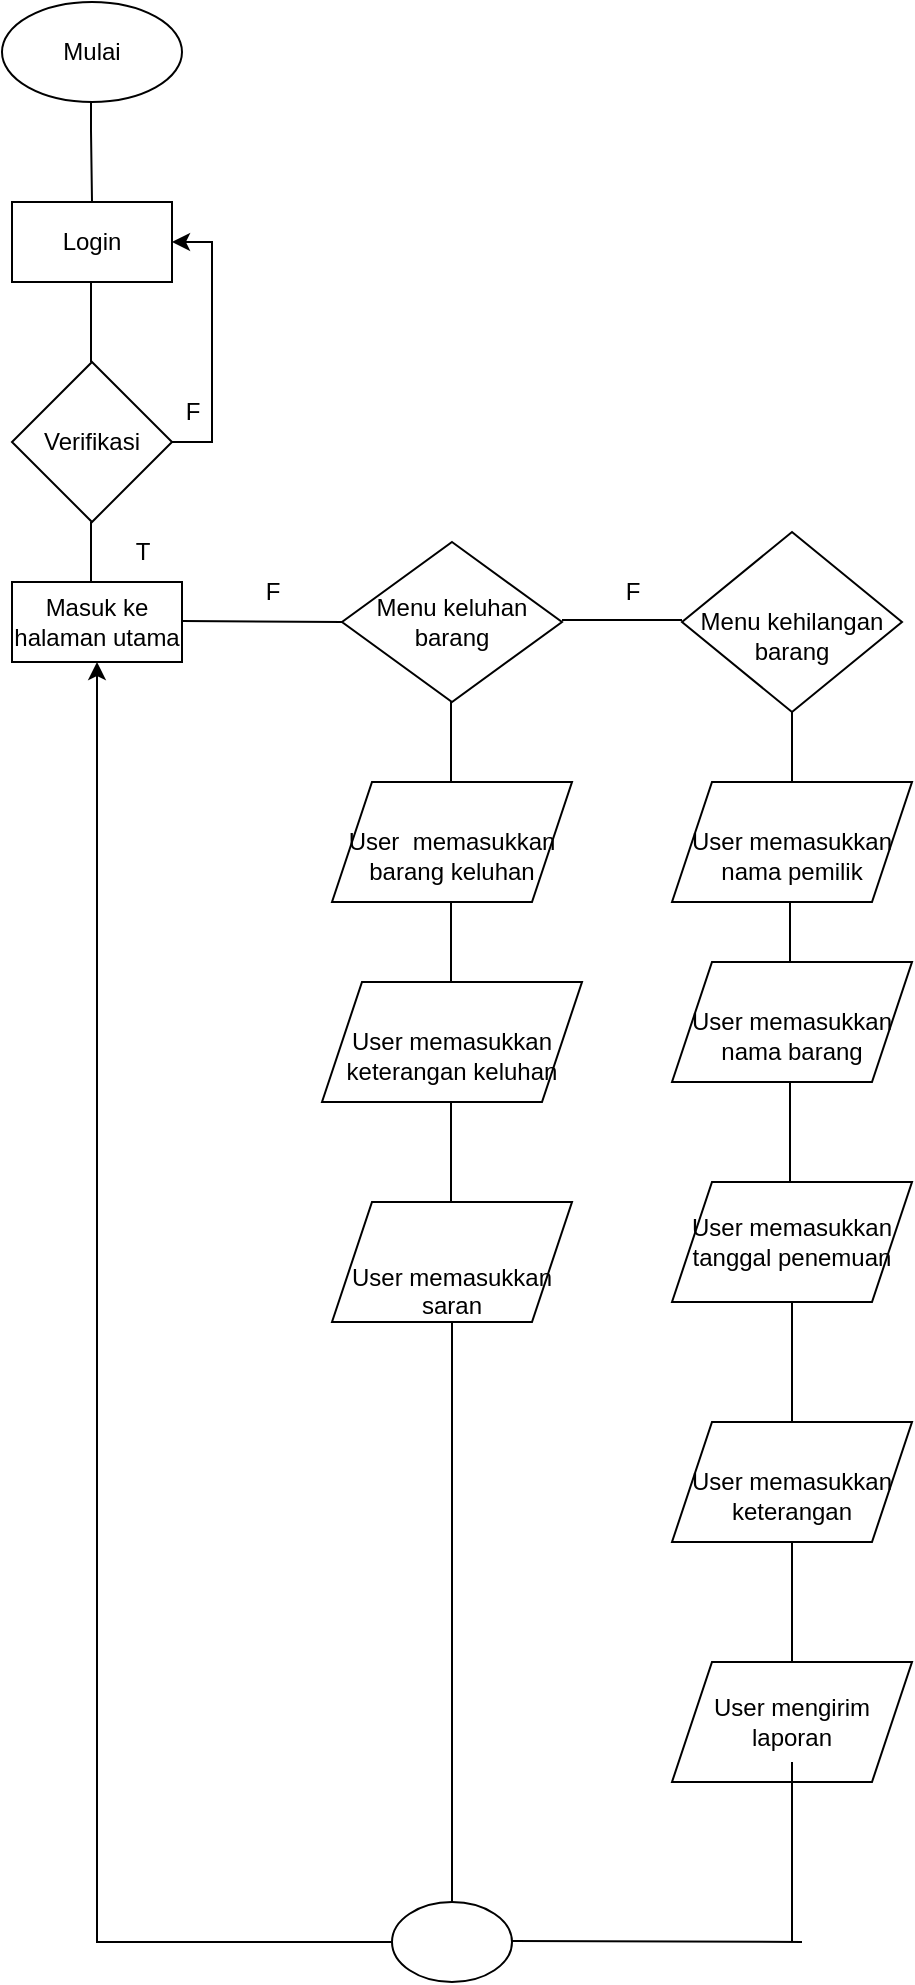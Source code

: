<mxfile version="24.0.5" type="device">
  <diagram name="Page-1" id="3goPo1IwKATkwI3LGeZA">
    <mxGraphModel dx="880" dy="468" grid="1" gridSize="10" guides="1" tooltips="1" connect="1" arrows="1" fold="1" page="1" pageScale="1" pageWidth="850" pageHeight="1100" math="0" shadow="0">
      <root>
        <mxCell id="0" />
        <mxCell id="1" parent="0" />
        <mxCell id="a7U0-4zLXlyihGIFFuAz-2" value="Mulai" style="ellipse;whiteSpace=wrap;html=1;" parent="1" vertex="1">
          <mxGeometry x="30" y="10" width="90" height="50" as="geometry" />
        </mxCell>
        <mxCell id="a7U0-4zLXlyihGIFFuAz-8" value="" style="endArrow=none;html=1;rounded=0;" parent="1" edge="1">
          <mxGeometry width="50" height="50" relative="1" as="geometry">
            <mxPoint x="75" y="110" as="sourcePoint" />
            <mxPoint x="74.5" y="60" as="targetPoint" />
            <Array as="points">
              <mxPoint x="74.5" y="74.5" />
            </Array>
          </mxGeometry>
        </mxCell>
        <mxCell id="a7U0-4zLXlyihGIFFuAz-9" value="Login" style="rounded=0;whiteSpace=wrap;html=1;" parent="1" vertex="1">
          <mxGeometry x="35" y="110" width="80" height="40" as="geometry" />
        </mxCell>
        <mxCell id="a7U0-4zLXlyihGIFFuAz-30" style="edgeStyle=orthogonalEdgeStyle;rounded=0;orthogonalLoop=1;jettySize=auto;html=1;entryX=1;entryY=0.5;entryDx=0;entryDy=0;" parent="1" source="a7U0-4zLXlyihGIFFuAz-10" target="a7U0-4zLXlyihGIFFuAz-9" edge="1">
          <mxGeometry relative="1" as="geometry">
            <mxPoint x="170" y="120" as="targetPoint" />
            <Array as="points">
              <mxPoint x="135" y="230" />
              <mxPoint x="135" y="130" />
            </Array>
          </mxGeometry>
        </mxCell>
        <mxCell id="a7U0-4zLXlyihGIFFuAz-10" value="Verifikasi" style="rhombus;whiteSpace=wrap;html=1;" parent="1" vertex="1">
          <mxGeometry x="35" y="190" width="80" height="80" as="geometry" />
        </mxCell>
        <mxCell id="a7U0-4zLXlyihGIFFuAz-11" value="" style="endArrow=none;html=1;rounded=0;" parent="1" edge="1">
          <mxGeometry width="50" height="50" relative="1" as="geometry">
            <mxPoint x="74.5" y="190" as="sourcePoint" />
            <mxPoint x="74.5" y="150" as="targetPoint" />
          </mxGeometry>
        </mxCell>
        <mxCell id="a7U0-4zLXlyihGIFFuAz-17" value="" style="endArrow=none;html=1;rounded=0;" parent="1" edge="1">
          <mxGeometry width="50" height="50" relative="1" as="geometry">
            <mxPoint x="74.5" y="300" as="sourcePoint" />
            <mxPoint x="74.5" y="270" as="targetPoint" />
          </mxGeometry>
        </mxCell>
        <mxCell id="a7U0-4zLXlyihGIFFuAz-18" value="Masuk ke halaman utama" style="rounded=0;whiteSpace=wrap;html=1;" parent="1" vertex="1">
          <mxGeometry x="35" y="300" width="85" height="40" as="geometry" />
        </mxCell>
        <mxCell id="a7U0-4zLXlyihGIFFuAz-19" value="T" style="text;html=1;align=center;verticalAlign=middle;resizable=0;points=[];autosize=1;strokeColor=none;fillColor=none;" parent="1" vertex="1">
          <mxGeometry x="85" y="270" width="30" height="30" as="geometry" />
        </mxCell>
        <mxCell id="a7U0-4zLXlyihGIFFuAz-20" value="" style="endArrow=none;html=1;rounded=0;" parent="1" edge="1">
          <mxGeometry width="50" height="50" relative="1" as="geometry">
            <mxPoint x="120" y="319.5" as="sourcePoint" />
            <mxPoint x="200" y="320" as="targetPoint" />
          </mxGeometry>
        </mxCell>
        <mxCell id="a7U0-4zLXlyihGIFFuAz-26" value="Menu keluhan barang" style="rhombus;whiteSpace=wrap;html=1;" parent="1" vertex="1">
          <mxGeometry x="200" y="280" width="110" height="80" as="geometry" />
        </mxCell>
        <mxCell id="a7U0-4zLXlyihGIFFuAz-28" value="" style="endArrow=none;html=1;rounded=0;" parent="1" edge="1">
          <mxGeometry width="50" height="50" relative="1" as="geometry">
            <mxPoint x="254.5" y="400" as="sourcePoint" />
            <mxPoint x="254.5" y="360" as="targetPoint" />
          </mxGeometry>
        </mxCell>
        <mxCell id="a7U0-4zLXlyihGIFFuAz-34" value="" style="endArrow=none;html=1;rounded=0;" parent="1" edge="1">
          <mxGeometry width="50" height="50" relative="1" as="geometry">
            <mxPoint x="254.5" y="500" as="sourcePoint" />
            <mxPoint x="254.5" y="460" as="targetPoint" />
          </mxGeometry>
        </mxCell>
        <mxCell id="a7U0-4zLXlyihGIFFuAz-35" value="" style="endArrow=none;html=1;rounded=0;" parent="1" edge="1">
          <mxGeometry width="50" height="50" relative="1" as="geometry">
            <mxPoint x="254.5" y="610" as="sourcePoint" />
            <mxPoint x="254.5" y="560" as="targetPoint" />
          </mxGeometry>
        </mxCell>
        <mxCell id="a7U0-4zLXlyihGIFFuAz-38" value="&lt;div&gt;&lt;br&gt;&lt;/div&gt;User&amp;nbsp; memasukkan barang keluhan" style="shape=parallelogram;perimeter=parallelogramPerimeter;whiteSpace=wrap;html=1;fixedSize=1;" parent="1" vertex="1">
          <mxGeometry x="195" y="400" width="120" height="60" as="geometry" />
        </mxCell>
        <mxCell id="a7U0-4zLXlyihGIFFuAz-39" value="&lt;div&gt;&lt;br&gt;&lt;/div&gt;User memasukkan keterangan keluhan" style="shape=parallelogram;perimeter=parallelogramPerimeter;whiteSpace=wrap;html=1;fixedSize=1;" parent="1" vertex="1">
          <mxGeometry x="190" y="500" width="130" height="60" as="geometry" />
        </mxCell>
        <mxCell id="a7U0-4zLXlyihGIFFuAz-40" value="&lt;div&gt;&lt;br&gt;&lt;/div&gt;&lt;div&gt;&lt;br&gt;&lt;/div&gt;User memasukkan saran" style="shape=parallelogram;perimeter=parallelogramPerimeter;whiteSpace=wrap;html=1;fixedSize=1;" parent="1" vertex="1">
          <mxGeometry x="195" y="610" width="120" height="60" as="geometry" />
        </mxCell>
        <mxCell id="a7U0-4zLXlyihGIFFuAz-41" value="" style="endArrow=none;html=1;rounded=0;" parent="1" edge="1">
          <mxGeometry width="50" height="50" relative="1" as="geometry">
            <mxPoint x="310" y="319" as="sourcePoint" />
            <mxPoint x="370" y="319" as="targetPoint" />
          </mxGeometry>
        </mxCell>
        <mxCell id="a7U0-4zLXlyihGIFFuAz-42" value="&lt;div&gt;&lt;br&gt;&lt;/div&gt;Menu kehilangan barang" style="rhombus;whiteSpace=wrap;html=1;" parent="1" vertex="1">
          <mxGeometry x="370" y="275" width="110" height="90" as="geometry" />
        </mxCell>
        <mxCell id="a7U0-4zLXlyihGIFFuAz-43" value="" style="endArrow=none;html=1;rounded=0;exitX=0.5;exitY=0;exitDx=0;exitDy=0;entryX=0.5;entryY=1;entryDx=0;entryDy=0;" parent="1" source="a7U0-4zLXlyihGIFFuAz-44" target="a7U0-4zLXlyihGIFFuAz-40" edge="1">
          <mxGeometry width="50" height="50" relative="1" as="geometry">
            <mxPoint x="404.5" y="690" as="sourcePoint" />
            <mxPoint x="404.5" y="660" as="targetPoint" />
          </mxGeometry>
        </mxCell>
        <mxCell id="a7U0-4zLXlyihGIFFuAz-45" style="edgeStyle=orthogonalEdgeStyle;rounded=0;orthogonalLoop=1;jettySize=auto;html=1;entryX=0.5;entryY=1;entryDx=0;entryDy=0;" parent="1" source="a7U0-4zLXlyihGIFFuAz-44" target="a7U0-4zLXlyihGIFFuAz-18" edge="1">
          <mxGeometry relative="1" as="geometry">
            <mxPoint x="80" y="440" as="targetPoint" />
          </mxGeometry>
        </mxCell>
        <mxCell id="a7U0-4zLXlyihGIFFuAz-44" value="" style="ellipse;whiteSpace=wrap;html=1;" parent="1" vertex="1">
          <mxGeometry x="225" y="960" width="60" height="40" as="geometry" />
        </mxCell>
        <mxCell id="a7U0-4zLXlyihGIFFuAz-46" value="" style="endArrow=none;html=1;rounded=0;" parent="1" edge="1">
          <mxGeometry width="50" height="50" relative="1" as="geometry">
            <mxPoint x="425" y="400" as="sourcePoint" />
            <mxPoint x="425" y="365" as="targetPoint" />
          </mxGeometry>
        </mxCell>
        <mxCell id="a7U0-4zLXlyihGIFFuAz-47" value="&lt;div&gt;&lt;br&gt;&lt;/div&gt;User memasukkan nama pemilik" style="shape=parallelogram;perimeter=parallelogramPerimeter;whiteSpace=wrap;html=1;fixedSize=1;" parent="1" vertex="1">
          <mxGeometry x="365" y="400" width="120" height="60" as="geometry" />
        </mxCell>
        <mxCell id="a7U0-4zLXlyihGIFFuAz-48" value="" style="endArrow=none;html=1;rounded=0;" parent="1" edge="1">
          <mxGeometry width="50" height="50" relative="1" as="geometry">
            <mxPoint x="424" y="490" as="sourcePoint" />
            <mxPoint x="424" y="460" as="targetPoint" />
          </mxGeometry>
        </mxCell>
        <mxCell id="a7U0-4zLXlyihGIFFuAz-49" value="&lt;div&gt;&lt;br&gt;&lt;/div&gt;&lt;div&gt;&lt;span style=&quot;background-color: initial;&quot;&gt;User memasukkan nama barang&lt;/span&gt;&lt;br&gt;&lt;/div&gt;" style="shape=parallelogram;perimeter=parallelogramPerimeter;whiteSpace=wrap;html=1;fixedSize=1;" parent="1" vertex="1">
          <mxGeometry x="365" y="490" width="120" height="60" as="geometry" />
        </mxCell>
        <mxCell id="a7U0-4zLXlyihGIFFuAz-50" value="" style="endArrow=none;html=1;rounded=0;" parent="1" edge="1">
          <mxGeometry width="50" height="50" relative="1" as="geometry">
            <mxPoint x="424" y="600" as="sourcePoint" />
            <mxPoint x="424" y="550" as="targetPoint" />
          </mxGeometry>
        </mxCell>
        <mxCell id="a7U0-4zLXlyihGIFFuAz-51" value="User memasukkan tanggal penemuan" style="shape=parallelogram;perimeter=parallelogramPerimeter;whiteSpace=wrap;html=1;fixedSize=1;" parent="1" vertex="1">
          <mxGeometry x="365" y="600" width="120" height="60" as="geometry" />
        </mxCell>
        <mxCell id="a7U0-4zLXlyihGIFFuAz-52" value="&lt;div&gt;&lt;br&gt;&lt;/div&gt;User memasukkan keterangan" style="shape=parallelogram;perimeter=parallelogramPerimeter;whiteSpace=wrap;html=1;fixedSize=1;" parent="1" vertex="1">
          <mxGeometry x="365" y="720" width="120" height="60" as="geometry" />
        </mxCell>
        <mxCell id="a7U0-4zLXlyihGIFFuAz-53" value="" style="endArrow=none;html=1;rounded=0;exitX=0.5;exitY=0;exitDx=0;exitDy=0;entryX=0.5;entryY=1;entryDx=0;entryDy=0;" parent="1" source="a7U0-4zLXlyihGIFFuAz-52" target="a7U0-4zLXlyihGIFFuAz-51" edge="1">
          <mxGeometry width="50" height="50" relative="1" as="geometry">
            <mxPoint x="520" y="710" as="sourcePoint" />
            <mxPoint x="570" y="660" as="targetPoint" />
          </mxGeometry>
        </mxCell>
        <mxCell id="a7U0-4zLXlyihGIFFuAz-54" value="User mengirim laporan" style="shape=parallelogram;perimeter=parallelogramPerimeter;whiteSpace=wrap;html=1;fixedSize=1;" parent="1" vertex="1">
          <mxGeometry x="365" y="840" width="120" height="60" as="geometry" />
        </mxCell>
        <mxCell id="a7U0-4zLXlyihGIFFuAz-55" value="" style="endArrow=none;html=1;rounded=0;exitX=0.5;exitY=0;exitDx=0;exitDy=0;entryX=0.5;entryY=1;entryDx=0;entryDy=0;" parent="1" source="a7U0-4zLXlyihGIFFuAz-54" target="a7U0-4zLXlyihGIFFuAz-52" edge="1">
          <mxGeometry width="50" height="50" relative="1" as="geometry">
            <mxPoint x="520" y="820" as="sourcePoint" />
            <mxPoint x="570" y="770" as="targetPoint" />
          </mxGeometry>
        </mxCell>
        <mxCell id="a7U0-4zLXlyihGIFFuAz-58" value="" style="endArrow=none;html=1;rounded=0;" parent="1" edge="1">
          <mxGeometry width="50" height="50" relative="1" as="geometry">
            <mxPoint x="425" y="980" as="sourcePoint" />
            <mxPoint x="425" y="890" as="targetPoint" />
          </mxGeometry>
        </mxCell>
        <mxCell id="a7U0-4zLXlyihGIFFuAz-59" value="" style="endArrow=none;html=1;rounded=0;" parent="1" edge="1">
          <mxGeometry width="50" height="50" relative="1" as="geometry">
            <mxPoint x="285" y="979.5" as="sourcePoint" />
            <mxPoint x="430" y="980" as="targetPoint" />
          </mxGeometry>
        </mxCell>
        <mxCell id="a7U0-4zLXlyihGIFFuAz-60" value="F" style="text;html=1;align=center;verticalAlign=middle;resizable=0;points=[];autosize=1;strokeColor=none;fillColor=none;" parent="1" vertex="1">
          <mxGeometry x="150" y="290" width="30" height="30" as="geometry" />
        </mxCell>
        <mxCell id="a7U0-4zLXlyihGIFFuAz-61" value="F" style="text;html=1;align=center;verticalAlign=middle;resizable=0;points=[];autosize=1;strokeColor=none;fillColor=none;" parent="1" vertex="1">
          <mxGeometry x="330" y="290" width="30" height="30" as="geometry" />
        </mxCell>
        <mxCell id="BwfzueKmspFr1JT58sxM-1" value="F" style="text;html=1;align=center;verticalAlign=middle;resizable=0;points=[];autosize=1;strokeColor=none;fillColor=none;" vertex="1" parent="1">
          <mxGeometry x="110" y="200" width="30" height="30" as="geometry" />
        </mxCell>
      </root>
    </mxGraphModel>
  </diagram>
</mxfile>
